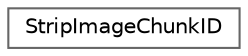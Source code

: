 digraph "Иерархия классов. Графический вид."
{
 // INTERACTIVE_SVG=YES
 // LATEX_PDF_SIZE
  bgcolor="transparent";
  edge [fontname=Helvetica,fontsize=10,labelfontname=Helvetica,labelfontsize=10];
  node [fontname=Helvetica,fontsize=10,shape=box,height=0.2,width=0.4];
  rankdir="LR";
  Node0 [id="Node000000",label="StripImageChunkID",height=0.2,width=0.4,color="grey40", fillcolor="white", style="filled",URL="$d3/daf/group__sdk__images.html#d3/d28/struct_quasar_s_d_k_1_1_datagrams_1_1_strip_image_chunk_i_d",tooltip="Заголовок пакета полосового радиолокационного изображения."];
}
